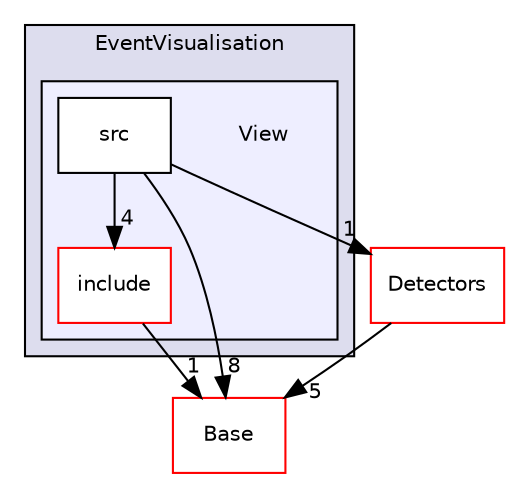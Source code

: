 digraph "/home/travis/build/AliceO2Group/AliceO2/EventVisualisation/View" {
  bgcolor=transparent;
  compound=true
  node [ fontsize="10", fontname="Helvetica"];
  edge [ labelfontsize="10", labelfontname="Helvetica"];
  subgraph clusterdir_cec808b9cc531f1b0b82d26124335093 {
    graph [ bgcolor="#ddddee", pencolor="black", label="EventVisualisation" fontname="Helvetica", fontsize="10", URL="dir_cec808b9cc531f1b0b82d26124335093.html"]
  subgraph clusterdir_a37a8fd5762406d546164f859941d1f3 {
    graph [ bgcolor="#eeeeff", pencolor="black", label="" URL="dir_a37a8fd5762406d546164f859941d1f3.html"];
    dir_a37a8fd5762406d546164f859941d1f3 [shape=plaintext label="View"];
    dir_ecb4103f915c7a04dd46c195301b3d6c [shape=box label="include" color="red" fillcolor="white" style="filled" URL="dir_ecb4103f915c7a04dd46c195301b3d6c.html"];
    dir_d15136afd0394abc4686330b0ff717dc [shape=box label="src" color="black" fillcolor="white" style="filled" URL="dir_d15136afd0394abc4686330b0ff717dc.html"];
  }
  }
  dir_aefce7a2bfca35990ebbcc105bbcfa2a [shape=box label="Base" color="red" URL="dir_aefce7a2bfca35990ebbcc105bbcfa2a.html"];
  dir_35dee3f7e1c059d30757a3713756b5fa [shape=box label="Detectors" color="red" URL="dir_35dee3f7e1c059d30757a3713756b5fa.html"];
  dir_d15136afd0394abc4686330b0ff717dc->dir_aefce7a2bfca35990ebbcc105bbcfa2a [headlabel="8", labeldistance=1.5 headhref="dir_000401_000112.html"];
  dir_d15136afd0394abc4686330b0ff717dc->dir_ecb4103f915c7a04dd46c195301b3d6c [headlabel="4", labeldistance=1.5 headhref="dir_000401_000399.html"];
  dir_d15136afd0394abc4686330b0ff717dc->dir_35dee3f7e1c059d30757a3713756b5fa [headlabel="1", labeldistance=1.5 headhref="dir_000401_000394.html"];
  dir_ecb4103f915c7a04dd46c195301b3d6c->dir_aefce7a2bfca35990ebbcc105bbcfa2a [headlabel="1", labeldistance=1.5 headhref="dir_000399_000112.html"];
  dir_35dee3f7e1c059d30757a3713756b5fa->dir_aefce7a2bfca35990ebbcc105bbcfa2a [headlabel="5", labeldistance=1.5 headhref="dir_000394_000112.html"];
}
